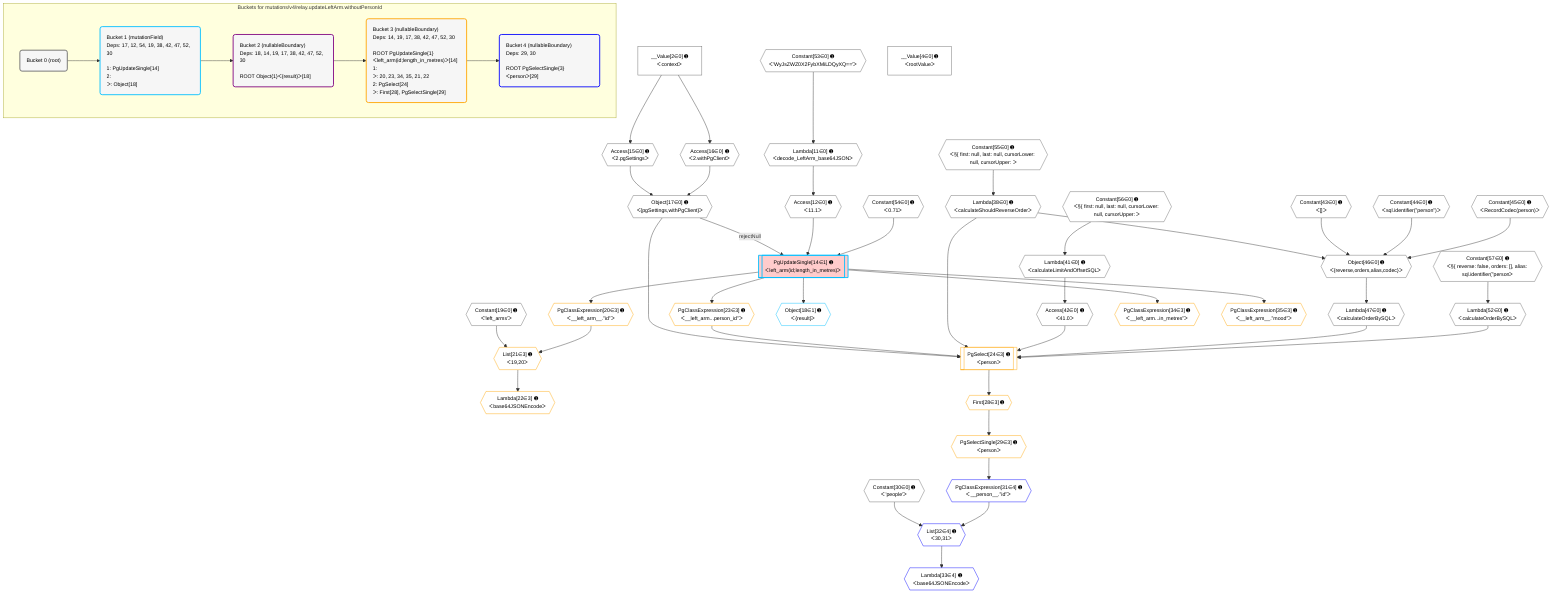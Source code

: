 %%{init: {'themeVariables': { 'fontSize': '12px'}}}%%
graph TD
    classDef path fill:#eee,stroke:#000,color:#000
    classDef plan fill:#fff,stroke-width:1px,color:#000
    classDef itemplan fill:#fff,stroke-width:2px,color:#000
    classDef unbatchedplan fill:#dff,stroke-width:1px,color:#000
    classDef sideeffectplan fill:#fcc,stroke-width:2px,color:#000
    classDef bucket fill:#f6f6f6,color:#000,stroke-width:2px,text-align:left


    %% plan dependencies
    Object46{{"Object[46∈0] ➊<br />ᐸ{reverse,orders,alias,codec}ᐳ"}}:::plan
    Lambda38{{"Lambda[38∈0] ➊<br />ᐸcalculateShouldReverseOrderᐳ"}}:::plan
    Constant43{{"Constant[43∈0] ➊<br />ᐸ[]ᐳ"}}:::plan
    Constant44{{"Constant[44∈0] ➊<br />ᐸsql.identifier(”person”)ᐳ"}}:::plan
    Constant45{{"Constant[45∈0] ➊<br />ᐸRecordCodec(person)ᐳ"}}:::plan
    Lambda38 & Constant43 & Constant44 & Constant45 --> Object46
    Object17{{"Object[17∈0] ➊<br />ᐸ{pgSettings,withPgClient}ᐳ"}}:::plan
    Access15{{"Access[15∈0] ➊<br />ᐸ2.pgSettingsᐳ"}}:::plan
    Access16{{"Access[16∈0] ➊<br />ᐸ2.withPgClientᐳ"}}:::plan
    Access15 & Access16 --> Object17
    Lambda11{{"Lambda[11∈0] ➊<br />ᐸdecode_LeftArm_base64JSONᐳ"}}:::plan
    Constant53{{"Constant[53∈0] ➊<br />ᐸ'WyJsZWZ0X2FybXMiLDQyXQ=='ᐳ"}}:::plan
    Constant53 --> Lambda11
    Access12{{"Access[12∈0] ➊<br />ᐸ11.1ᐳ"}}:::plan
    Lambda11 --> Access12
    __Value2["__Value[2∈0] ➊<br />ᐸcontextᐳ"]:::plan
    __Value2 --> Access15
    __Value2 --> Access16
    Constant55{{"Constant[55∈0] ➊<br />ᐸ§{ first: null, last: null, cursorLower: null, cursorUpper: ᐳ"}}:::plan
    Constant55 --> Lambda38
    Lambda41{{"Lambda[41∈0] ➊<br />ᐸcalculateLimitAndOffsetSQLᐳ"}}:::plan
    Constant56{{"Constant[56∈0] ➊<br />ᐸ§{ first: null, last: null, cursorLower: null, cursorUpper: ᐳ"}}:::plan
    Constant56 --> Lambda41
    Access42{{"Access[42∈0] ➊<br />ᐸ41.0ᐳ"}}:::plan
    Lambda41 --> Access42
    Lambda47{{"Lambda[47∈0] ➊<br />ᐸcalculateOrderBySQLᐳ"}}:::plan
    Object46 --> Lambda47
    Lambda52{{"Lambda[52∈0] ➊<br />ᐸcalculateOrderBySQLᐳ"}}:::plan
    Constant57{{"Constant[57∈0] ➊<br />ᐸ§{ reverse: false, orders: [], alias: sql.identifier(”personᐳ"}}:::plan
    Constant57 --> Lambda52
    __Value4["__Value[4∈0] ➊<br />ᐸrootValueᐳ"]:::plan
    Constant19{{"Constant[19∈0] ➊<br />ᐸ'left_arms'ᐳ"}}:::plan
    Constant30{{"Constant[30∈0] ➊<br />ᐸ'people'ᐳ"}}:::plan
    Constant54{{"Constant[54∈0] ➊<br />ᐸ0.71ᐳ"}}:::plan
    PgUpdateSingle14[["PgUpdateSingle[14∈1] ➊<br />ᐸleft_arm(id;length_in_metres)ᐳ"]]:::sideeffectplan
    Object17 -->|rejectNull| PgUpdateSingle14
    Access12 & Constant54 --> PgUpdateSingle14
    Object18{{"Object[18∈1] ➊<br />ᐸ{result}ᐳ"}}:::plan
    PgUpdateSingle14 --> Object18
    PgSelect24[["PgSelect[24∈3] ➊<br />ᐸpersonᐳ"]]:::plan
    PgClassExpression23{{"PgClassExpression[23∈3] ➊<br />ᐸ__left_arm...person_id”ᐳ"}}:::plan
    Object17 & PgClassExpression23 & Lambda38 & Access42 & Lambda47 & Lambda52 --> PgSelect24
    List21{{"List[21∈3] ➊<br />ᐸ19,20ᐳ"}}:::plan
    PgClassExpression20{{"PgClassExpression[20∈3] ➊<br />ᐸ__left_arm__.”id”ᐳ"}}:::plan
    Constant19 & PgClassExpression20 --> List21
    PgUpdateSingle14 --> PgClassExpression20
    Lambda22{{"Lambda[22∈3] ➊<br />ᐸbase64JSONEncodeᐳ"}}:::plan
    List21 --> Lambda22
    PgUpdateSingle14 --> PgClassExpression23
    First28{{"First[28∈3] ➊"}}:::plan
    PgSelect24 --> First28
    PgSelectSingle29{{"PgSelectSingle[29∈3] ➊<br />ᐸpersonᐳ"}}:::plan
    First28 --> PgSelectSingle29
    PgClassExpression34{{"PgClassExpression[34∈3] ➊<br />ᐸ__left_arm...in_metres”ᐳ"}}:::plan
    PgUpdateSingle14 --> PgClassExpression34
    PgClassExpression35{{"PgClassExpression[35∈3] ➊<br />ᐸ__left_arm__.”mood”ᐳ"}}:::plan
    PgUpdateSingle14 --> PgClassExpression35
    List32{{"List[32∈4] ➊<br />ᐸ30,31ᐳ"}}:::plan
    PgClassExpression31{{"PgClassExpression[31∈4] ➊<br />ᐸ__person__.”id”ᐳ"}}:::plan
    Constant30 & PgClassExpression31 --> List32
    PgSelectSingle29 --> PgClassExpression31
    Lambda33{{"Lambda[33∈4] ➊<br />ᐸbase64JSONEncodeᐳ"}}:::plan
    List32 --> Lambda33

    %% define steps

    subgraph "Buckets for mutations/v4/relay.updateLeftArm.withoutPersonId"
    Bucket0("Bucket 0 (root)"):::bucket
    classDef bucket0 stroke:#696969
    class Bucket0,__Value2,__Value4,Lambda11,Access12,Access15,Access16,Object17,Constant19,Constant30,Lambda38,Lambda41,Access42,Constant43,Constant44,Constant45,Object46,Lambda47,Lambda52,Constant53,Constant54,Constant55,Constant56,Constant57 bucket0
    Bucket1("Bucket 1 (mutationField)<br />Deps: 17, 12, 54, 19, 38, 42, 47, 52, 30<br /><br />1: PgUpdateSingle[14]<br />2: <br />ᐳ: Object[18]"):::bucket
    classDef bucket1 stroke:#00bfff
    class Bucket1,PgUpdateSingle14,Object18 bucket1
    Bucket2("Bucket 2 (nullableBoundary)<br />Deps: 18, 14, 19, 17, 38, 42, 47, 52, 30<br /><br />ROOT Object{1}ᐸ{result}ᐳ[18]"):::bucket
    classDef bucket2 stroke:#7f007f
    class Bucket2 bucket2
    Bucket3("Bucket 3 (nullableBoundary)<br />Deps: 14, 19, 17, 38, 42, 47, 52, 30<br /><br />ROOT PgUpdateSingle{1}ᐸleft_arm(id;length_in_metres)ᐳ[14]<br />1: <br />ᐳ: 20, 23, 34, 35, 21, 22<br />2: PgSelect[24]<br />ᐳ: First[28], PgSelectSingle[29]"):::bucket
    classDef bucket3 stroke:#ffa500
    class Bucket3,PgClassExpression20,List21,Lambda22,PgClassExpression23,PgSelect24,First28,PgSelectSingle29,PgClassExpression34,PgClassExpression35 bucket3
    Bucket4("Bucket 4 (nullableBoundary)<br />Deps: 29, 30<br /><br />ROOT PgSelectSingle{3}ᐸpersonᐳ[29]"):::bucket
    classDef bucket4 stroke:#0000ff
    class Bucket4,PgClassExpression31,List32,Lambda33 bucket4
    Bucket0 --> Bucket1
    Bucket1 --> Bucket2
    Bucket2 --> Bucket3
    Bucket3 --> Bucket4
    end